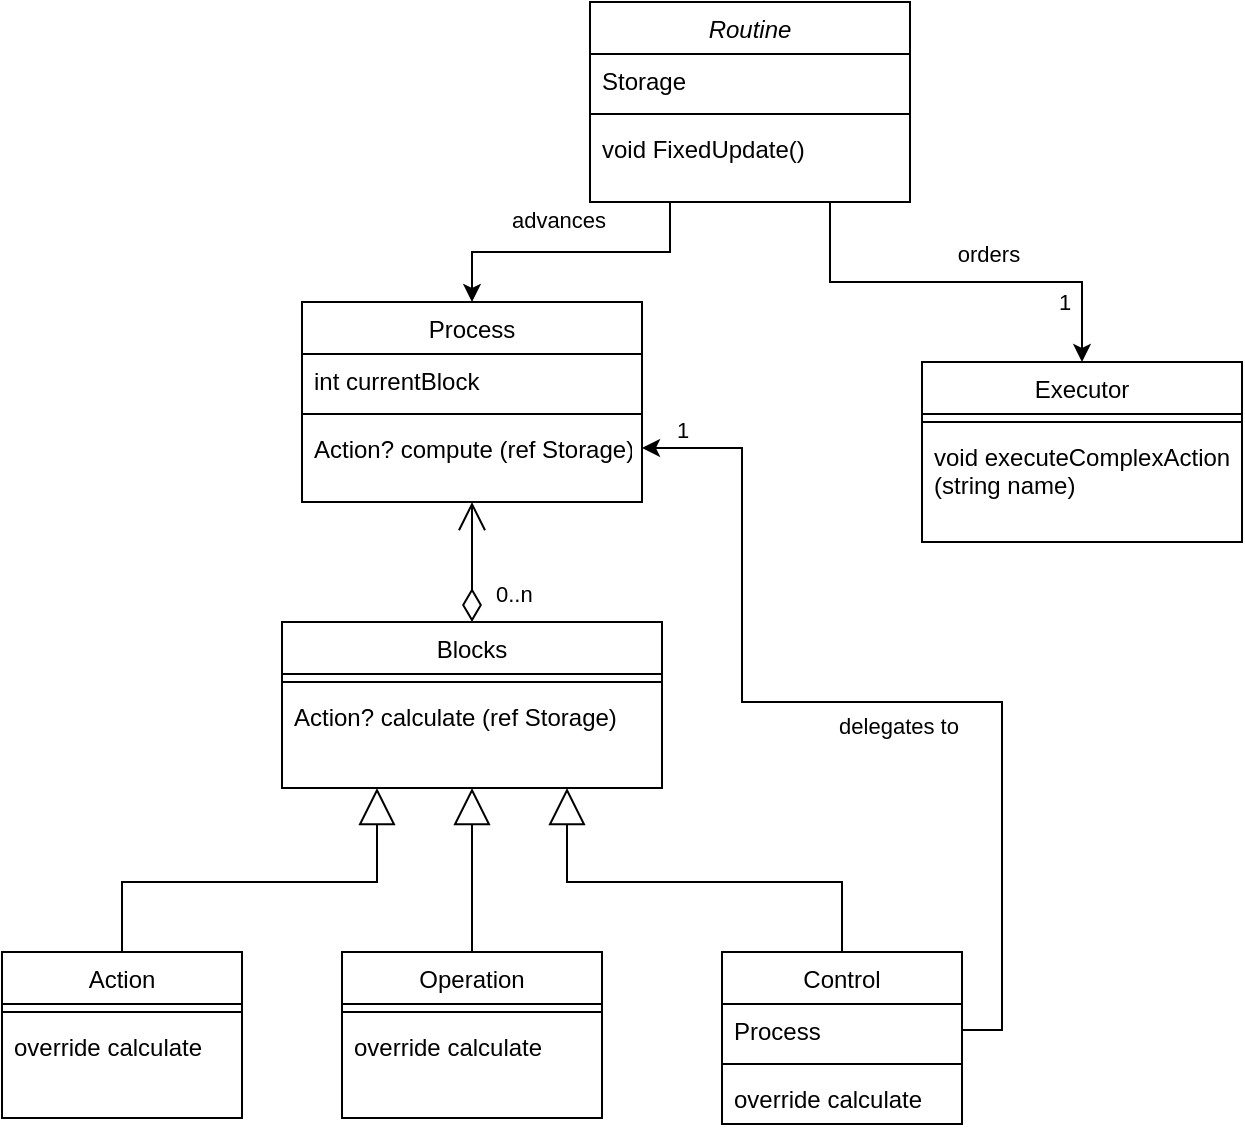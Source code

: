 <mxfile version="21.3.2" type="device">
  <diagram id="C5RBs43oDa-KdzZeNtuy" name="Page-1">
    <mxGraphModel dx="960" dy="631" grid="1" gridSize="10" guides="1" tooltips="1" connect="1" arrows="1" fold="1" page="1" pageScale="1" pageWidth="827" pageHeight="1169" math="0" shadow="0">
      <root>
        <mxCell id="WIyWlLk6GJQsqaUBKTNV-0" />
        <mxCell id="WIyWlLk6GJQsqaUBKTNV-1" parent="WIyWlLk6GJQsqaUBKTNV-0" />
        <mxCell id="JzYWKxCVB9_pD8kVOWtX-12" style="edgeStyle=orthogonalEdgeStyle;rounded=0;orthogonalLoop=1;jettySize=auto;html=1;exitX=0.75;exitY=1;exitDx=0;exitDy=0;entryX=0.5;entryY=0;entryDx=0;entryDy=0;" parent="WIyWlLk6GJQsqaUBKTNV-1" source="zkfFHV4jXpPFQw0GAbJ--0" target="zkfFHV4jXpPFQw0GAbJ--17" edge="1">
          <mxGeometry relative="1" as="geometry" />
        </mxCell>
        <mxCell id="JzYWKxCVB9_pD8kVOWtX-16" value="orders" style="edgeLabel;html=1;align=center;verticalAlign=middle;resizable=0;points=[];" parent="JzYWKxCVB9_pD8kVOWtX-12" vertex="1" connectable="0">
          <mxGeometry x="0.376" y="3" relative="1" as="geometry">
            <mxPoint x="-23" y="-11" as="offset" />
          </mxGeometry>
        </mxCell>
        <mxCell id="JzYWKxCVB9_pD8kVOWtX-43" value="1" style="edgeLabel;html=1;align=center;verticalAlign=middle;resizable=0;points=[];" parent="JzYWKxCVB9_pD8kVOWtX-12" vertex="1" connectable="0">
          <mxGeometry x="0.46" y="-1" relative="1" as="geometry">
            <mxPoint x="6" y="9" as="offset" />
          </mxGeometry>
        </mxCell>
        <mxCell id="JzYWKxCVB9_pD8kVOWtX-13" style="edgeStyle=orthogonalEdgeStyle;rounded=0;orthogonalLoop=1;jettySize=auto;html=1;exitX=0.25;exitY=1;exitDx=0;exitDy=0;entryX=0.5;entryY=0;entryDx=0;entryDy=0;" parent="WIyWlLk6GJQsqaUBKTNV-1" source="zkfFHV4jXpPFQw0GAbJ--0" target="zkfFHV4jXpPFQw0GAbJ--13" edge="1">
          <mxGeometry relative="1" as="geometry" />
        </mxCell>
        <mxCell id="JzYWKxCVB9_pD8kVOWtX-19" value="advances" style="edgeLabel;html=1;align=center;verticalAlign=middle;resizable=0;points=[];" parent="JzYWKxCVB9_pD8kVOWtX-13" vertex="1" connectable="0">
          <mxGeometry x="0.267" y="1" relative="1" as="geometry">
            <mxPoint x="13" y="-17" as="offset" />
          </mxGeometry>
        </mxCell>
        <mxCell id="JzYWKxCVB9_pD8kVOWtX-42" value="1" style="edgeLabel;html=1;align=center;verticalAlign=middle;resizable=0;points=[];" parent="JzYWKxCVB9_pD8kVOWtX-13" vertex="1" connectable="0">
          <mxGeometry x="0.511" y="2" relative="1" as="geometry">
            <mxPoint x="5" y="28" as="offset" />
          </mxGeometry>
        </mxCell>
        <mxCell id="zkfFHV4jXpPFQw0GAbJ--0" value="Routine" style="swimlane;fontStyle=2;align=center;verticalAlign=top;childLayout=stackLayout;horizontal=1;startSize=26;horizontalStack=0;resizeParent=1;resizeLast=0;collapsible=1;marginBottom=0;rounded=0;shadow=0;strokeWidth=1;" parent="WIyWlLk6GJQsqaUBKTNV-1" vertex="1">
          <mxGeometry x="334" y="110" width="160" height="100" as="geometry">
            <mxRectangle x="230" y="140" width="160" height="26" as="alternateBounds" />
          </mxGeometry>
        </mxCell>
        <mxCell id="zkfFHV4jXpPFQw0GAbJ--1" value="Storage" style="text;align=left;verticalAlign=top;spacingLeft=4;spacingRight=4;overflow=hidden;rotatable=0;points=[[0,0.5],[1,0.5]];portConstraint=eastwest;" parent="zkfFHV4jXpPFQw0GAbJ--0" vertex="1">
          <mxGeometry y="26" width="160" height="26" as="geometry" />
        </mxCell>
        <mxCell id="zkfFHV4jXpPFQw0GAbJ--4" value="" style="line;html=1;strokeWidth=1;align=left;verticalAlign=middle;spacingTop=-1;spacingLeft=3;spacingRight=3;rotatable=0;labelPosition=right;points=[];portConstraint=eastwest;" parent="zkfFHV4jXpPFQw0GAbJ--0" vertex="1">
          <mxGeometry y="52" width="160" height="8" as="geometry" />
        </mxCell>
        <mxCell id="F-JuhaHIOv_G72juAr_T-1" value="void FixedUpdate() " style="text;align=left;verticalAlign=top;spacingLeft=4;spacingRight=4;overflow=hidden;rotatable=0;points=[[0,0.5],[1,0.5]];portConstraint=eastwest;" vertex="1" parent="zkfFHV4jXpPFQw0GAbJ--0">
          <mxGeometry y="60" width="160" height="26" as="geometry" />
        </mxCell>
        <mxCell id="zkfFHV4jXpPFQw0GAbJ--6" value="Blocks" style="swimlane;fontStyle=0;align=center;verticalAlign=top;childLayout=stackLayout;horizontal=1;startSize=26;horizontalStack=0;resizeParent=1;resizeLast=0;collapsible=1;marginBottom=0;rounded=0;shadow=0;strokeWidth=1;" parent="WIyWlLk6GJQsqaUBKTNV-1" vertex="1">
          <mxGeometry x="180" y="420" width="190" height="83" as="geometry">
            <mxRectangle x="130" y="380" width="160" height="26" as="alternateBounds" />
          </mxGeometry>
        </mxCell>
        <mxCell id="zkfFHV4jXpPFQw0GAbJ--9" value="" style="line;html=1;strokeWidth=1;align=left;verticalAlign=middle;spacingTop=-1;spacingLeft=3;spacingRight=3;rotatable=0;labelPosition=right;points=[];portConstraint=eastwest;" parent="zkfFHV4jXpPFQw0GAbJ--6" vertex="1">
          <mxGeometry y="26" width="190" height="8" as="geometry" />
        </mxCell>
        <mxCell id="zkfFHV4jXpPFQw0GAbJ--7" value="Action? calculate (ref Storage)" style="text;align=left;verticalAlign=top;spacingLeft=4;spacingRight=4;overflow=hidden;rotatable=0;points=[[0,0.5],[1,0.5]];portConstraint=eastwest;" parent="zkfFHV4jXpPFQw0GAbJ--6" vertex="1">
          <mxGeometry y="34" width="190" height="26" as="geometry" />
        </mxCell>
        <mxCell id="zkfFHV4jXpPFQw0GAbJ--13" value="Process" style="swimlane;fontStyle=0;align=center;verticalAlign=top;childLayout=stackLayout;horizontal=1;startSize=26;horizontalStack=0;resizeParent=1;resizeLast=0;collapsible=1;marginBottom=0;rounded=0;shadow=0;strokeWidth=1;" parent="WIyWlLk6GJQsqaUBKTNV-1" vertex="1">
          <mxGeometry x="190" y="260" width="170" height="100" as="geometry">
            <mxRectangle x="340" y="380" width="170" height="26" as="alternateBounds" />
          </mxGeometry>
        </mxCell>
        <mxCell id="F-JuhaHIOv_G72juAr_T-2" value="int currentBlock" style="text;align=left;verticalAlign=top;spacingLeft=4;spacingRight=4;overflow=hidden;rotatable=0;points=[[0,0.5],[1,0.5]];portConstraint=eastwest;" vertex="1" parent="zkfFHV4jXpPFQw0GAbJ--13">
          <mxGeometry y="26" width="170" height="26" as="geometry" />
        </mxCell>
        <mxCell id="zkfFHV4jXpPFQw0GAbJ--15" value="" style="line;html=1;strokeWidth=1;align=left;verticalAlign=middle;spacingTop=-1;spacingLeft=3;spacingRight=3;rotatable=0;labelPosition=right;points=[];portConstraint=eastwest;" parent="zkfFHV4jXpPFQw0GAbJ--13" vertex="1">
          <mxGeometry y="52" width="170" height="8" as="geometry" />
        </mxCell>
        <mxCell id="zkfFHV4jXpPFQw0GAbJ--14" value="Action? compute (ref Storage)" style="text;align=left;verticalAlign=top;spacingLeft=4;spacingRight=4;overflow=hidden;rotatable=0;points=[[0,0.5],[1,0.5]];portConstraint=eastwest;" parent="zkfFHV4jXpPFQw0GAbJ--13" vertex="1">
          <mxGeometry y="60" width="170" height="26" as="geometry" />
        </mxCell>
        <mxCell id="zkfFHV4jXpPFQw0GAbJ--17" value="Executor" style="swimlane;fontStyle=0;align=center;verticalAlign=top;childLayout=stackLayout;horizontal=1;startSize=26;horizontalStack=0;resizeParent=1;resizeLast=0;collapsible=1;marginBottom=0;rounded=0;shadow=0;strokeWidth=1;" parent="WIyWlLk6GJQsqaUBKTNV-1" vertex="1">
          <mxGeometry x="500" y="290" width="160" height="90" as="geometry">
            <mxRectangle x="550" y="140" width="160" height="26" as="alternateBounds" />
          </mxGeometry>
        </mxCell>
        <mxCell id="zkfFHV4jXpPFQw0GAbJ--23" value="" style="line;html=1;strokeWidth=1;align=left;verticalAlign=middle;spacingTop=-1;spacingLeft=3;spacingRight=3;rotatable=0;labelPosition=right;points=[];portConstraint=eastwest;" parent="zkfFHV4jXpPFQw0GAbJ--17" vertex="1">
          <mxGeometry y="26" width="160" height="8" as="geometry" />
        </mxCell>
        <mxCell id="zkfFHV4jXpPFQw0GAbJ--18" value="void executeComplexAction &#xa;(string name)" style="text;align=left;verticalAlign=top;spacingLeft=4;spacingRight=4;overflow=hidden;rotatable=0;points=[[0,0.5],[1,0.5]];portConstraint=eastwest;" parent="zkfFHV4jXpPFQw0GAbJ--17" vertex="1">
          <mxGeometry y="34" width="160" height="34" as="geometry" />
        </mxCell>
        <mxCell id="JzYWKxCVB9_pD8kVOWtX-20" value="0..n" style="endArrow=open;html=1;endSize=12;startArrow=diamondThin;startSize=14;startFill=0;edgeStyle=orthogonalEdgeStyle;align=left;verticalAlign=bottom;rounded=0;exitX=0.5;exitY=0;exitDx=0;exitDy=0;entryX=0.5;entryY=1;entryDx=0;entryDy=0;" parent="WIyWlLk6GJQsqaUBKTNV-1" source="zkfFHV4jXpPFQw0GAbJ--6" target="zkfFHV4jXpPFQw0GAbJ--13" edge="1">
          <mxGeometry x="-0.839" y="-10" relative="1" as="geometry">
            <mxPoint x="270" y="420" as="sourcePoint" />
            <mxPoint x="430" y="420" as="targetPoint" />
            <mxPoint as="offset" />
          </mxGeometry>
        </mxCell>
        <mxCell id="JzYWKxCVB9_pD8kVOWtX-21" value="Action" style="swimlane;fontStyle=0;align=center;verticalAlign=top;childLayout=stackLayout;horizontal=1;startSize=26;horizontalStack=0;resizeParent=1;resizeLast=0;collapsible=1;marginBottom=0;rounded=0;shadow=0;strokeWidth=1;" parent="WIyWlLk6GJQsqaUBKTNV-1" vertex="1">
          <mxGeometry x="40" y="585" width="120" height="83" as="geometry">
            <mxRectangle x="130" y="380" width="160" height="26" as="alternateBounds" />
          </mxGeometry>
        </mxCell>
        <mxCell id="JzYWKxCVB9_pD8kVOWtX-23" value="" style="line;html=1;strokeWidth=1;align=left;verticalAlign=middle;spacingTop=-1;spacingLeft=3;spacingRight=3;rotatable=0;labelPosition=right;points=[];portConstraint=eastwest;" parent="JzYWKxCVB9_pD8kVOWtX-21" vertex="1">
          <mxGeometry y="26" width="120" height="8" as="geometry" />
        </mxCell>
        <mxCell id="JzYWKxCVB9_pD8kVOWtX-22" value="override calculate" style="text;align=left;verticalAlign=top;spacingLeft=4;spacingRight=4;overflow=hidden;rotatable=0;points=[[0,0.5],[1,0.5]];portConstraint=eastwest;" parent="JzYWKxCVB9_pD8kVOWtX-21" vertex="1">
          <mxGeometry y="34" width="120" height="26" as="geometry" />
        </mxCell>
        <mxCell id="JzYWKxCVB9_pD8kVOWtX-24" value="Operation" style="swimlane;fontStyle=0;align=center;verticalAlign=top;childLayout=stackLayout;horizontal=1;startSize=26;horizontalStack=0;resizeParent=1;resizeLast=0;collapsible=1;marginBottom=0;rounded=0;shadow=0;strokeWidth=1;" parent="WIyWlLk6GJQsqaUBKTNV-1" vertex="1">
          <mxGeometry x="210" y="585" width="130" height="83" as="geometry">
            <mxRectangle x="130" y="380" width="160" height="26" as="alternateBounds" />
          </mxGeometry>
        </mxCell>
        <mxCell id="JzYWKxCVB9_pD8kVOWtX-26" value="" style="line;html=1;strokeWidth=1;align=left;verticalAlign=middle;spacingTop=-1;spacingLeft=3;spacingRight=3;rotatable=0;labelPosition=right;points=[];portConstraint=eastwest;" parent="JzYWKxCVB9_pD8kVOWtX-24" vertex="1">
          <mxGeometry y="26" width="130" height="8" as="geometry" />
        </mxCell>
        <mxCell id="JzYWKxCVB9_pD8kVOWtX-25" value="override calculate" style="text;align=left;verticalAlign=top;spacingLeft=4;spacingRight=4;overflow=hidden;rotatable=0;points=[[0,0.5],[1,0.5]];portConstraint=eastwest;" parent="JzYWKxCVB9_pD8kVOWtX-24" vertex="1">
          <mxGeometry y="34" width="130" height="26" as="geometry" />
        </mxCell>
        <mxCell id="JzYWKxCVB9_pD8kVOWtX-27" value="Control" style="swimlane;fontStyle=0;align=center;verticalAlign=top;childLayout=stackLayout;horizontal=1;startSize=26;horizontalStack=0;resizeParent=1;resizeLast=0;collapsible=1;marginBottom=0;rounded=0;shadow=0;strokeWidth=1;" parent="WIyWlLk6GJQsqaUBKTNV-1" vertex="1">
          <mxGeometry x="400" y="585" width="120" height="86" as="geometry">
            <mxRectangle x="130" y="380" width="160" height="26" as="alternateBounds" />
          </mxGeometry>
        </mxCell>
        <mxCell id="JzYWKxCVB9_pD8kVOWtX-28" value="Process" style="text;align=left;verticalAlign=top;spacingLeft=4;spacingRight=4;overflow=hidden;rotatable=0;points=[[0,0.5],[1,0.5]];portConstraint=eastwest;" parent="JzYWKxCVB9_pD8kVOWtX-27" vertex="1">
          <mxGeometry y="26" width="120" height="26" as="geometry" />
        </mxCell>
        <mxCell id="JzYWKxCVB9_pD8kVOWtX-29" value="" style="line;html=1;strokeWidth=1;align=left;verticalAlign=middle;spacingTop=-1;spacingLeft=3;spacingRight=3;rotatable=0;labelPosition=right;points=[];portConstraint=eastwest;" parent="JzYWKxCVB9_pD8kVOWtX-27" vertex="1">
          <mxGeometry y="52" width="120" height="8" as="geometry" />
        </mxCell>
        <mxCell id="F-JuhaHIOv_G72juAr_T-0" value="override calculate" style="text;align=left;verticalAlign=top;spacingLeft=4;spacingRight=4;overflow=hidden;rotatable=0;points=[[0,0.5],[1,0.5]];portConstraint=eastwest;" vertex="1" parent="JzYWKxCVB9_pD8kVOWtX-27">
          <mxGeometry y="60" width="120" height="26" as="geometry" />
        </mxCell>
        <mxCell id="JzYWKxCVB9_pD8kVOWtX-33" value="" style="endArrow=block;endSize=16;endFill=0;html=1;rounded=0;edgeStyle=orthogonalEdgeStyle;entryX=0.5;entryY=1;entryDx=0;entryDy=0;exitX=0.5;exitY=0;exitDx=0;exitDy=0;" parent="WIyWlLk6GJQsqaUBKTNV-1" source="JzYWKxCVB9_pD8kVOWtX-24" target="zkfFHV4jXpPFQw0GAbJ--6" edge="1">
          <mxGeometry x="0.125" width="160" relative="1" as="geometry">
            <mxPoint x="280" y="570" as="sourcePoint" />
            <mxPoint x="430" y="560" as="targetPoint" />
            <Array as="points">
              <mxPoint x="275" y="580" />
              <mxPoint x="275" y="580" />
            </Array>
            <mxPoint x="-1" as="offset" />
          </mxGeometry>
        </mxCell>
        <mxCell id="JzYWKxCVB9_pD8kVOWtX-37" value="" style="endArrow=block;endSize=16;endFill=0;html=1;rounded=0;edgeStyle=orthogonalEdgeStyle;exitX=0.5;exitY=0;exitDx=0;exitDy=0;entryX=0.75;entryY=1;entryDx=0;entryDy=0;" parent="WIyWlLk6GJQsqaUBKTNV-1" source="JzYWKxCVB9_pD8kVOWtX-27" target="zkfFHV4jXpPFQw0GAbJ--6" edge="1">
          <mxGeometry x="0.125" width="160" relative="1" as="geometry">
            <mxPoint x="290" y="580" as="sourcePoint" />
            <mxPoint x="440" y="570" as="targetPoint" />
            <mxPoint x="-1" as="offset" />
            <Array as="points">
              <mxPoint x="460" y="550" />
              <mxPoint x="323" y="550" />
            </Array>
          </mxGeometry>
        </mxCell>
        <mxCell id="JzYWKxCVB9_pD8kVOWtX-38" value="" style="endArrow=block;endSize=16;endFill=0;html=1;rounded=0;edgeStyle=orthogonalEdgeStyle;exitX=0.5;exitY=0;exitDx=0;exitDy=0;entryX=0.25;entryY=1;entryDx=0;entryDy=0;" parent="WIyWlLk6GJQsqaUBKTNV-1" source="JzYWKxCVB9_pD8kVOWtX-21" target="zkfFHV4jXpPFQw0GAbJ--6" edge="1">
          <mxGeometry x="0.125" width="160" relative="1" as="geometry">
            <mxPoint x="300" y="590" as="sourcePoint" />
            <mxPoint x="450" y="580" as="targetPoint" />
            <mxPoint x="-1" as="offset" />
            <Array as="points">
              <mxPoint x="100" y="550" />
              <mxPoint x="228" y="550" />
            </Array>
          </mxGeometry>
        </mxCell>
        <mxCell id="JzYWKxCVB9_pD8kVOWtX-39" style="edgeStyle=orthogonalEdgeStyle;rounded=0;orthogonalLoop=1;jettySize=auto;html=1;exitX=1;exitY=0.5;exitDx=0;exitDy=0;entryX=1;entryY=0.5;entryDx=0;entryDy=0;" parent="WIyWlLk6GJQsqaUBKTNV-1" source="JzYWKxCVB9_pD8kVOWtX-28" target="zkfFHV4jXpPFQw0GAbJ--14" edge="1">
          <mxGeometry relative="1" as="geometry">
            <Array as="points">
              <mxPoint x="540" y="624" />
              <mxPoint x="540" y="460" />
              <mxPoint x="410" y="460" />
              <mxPoint x="410" y="333" />
            </Array>
          </mxGeometry>
        </mxCell>
        <mxCell id="JzYWKxCVB9_pD8kVOWtX-40" value="delegates to" style="edgeLabel;html=1;align=center;verticalAlign=middle;resizable=0;points=[];" parent="JzYWKxCVB9_pD8kVOWtX-39" vertex="1" connectable="0">
          <mxGeometry x="0.061" y="3" relative="1" as="geometry">
            <mxPoint x="24" y="9" as="offset" />
          </mxGeometry>
        </mxCell>
        <mxCell id="JzYWKxCVB9_pD8kVOWtX-41" value="1" style="edgeLabel;html=1;align=center;verticalAlign=middle;resizable=0;points=[];" parent="JzYWKxCVB9_pD8kVOWtX-39" vertex="1" connectable="0">
          <mxGeometry x="0.813" y="5" relative="1" as="geometry">
            <mxPoint x="-26" y="-14" as="offset" />
          </mxGeometry>
        </mxCell>
      </root>
    </mxGraphModel>
  </diagram>
</mxfile>
